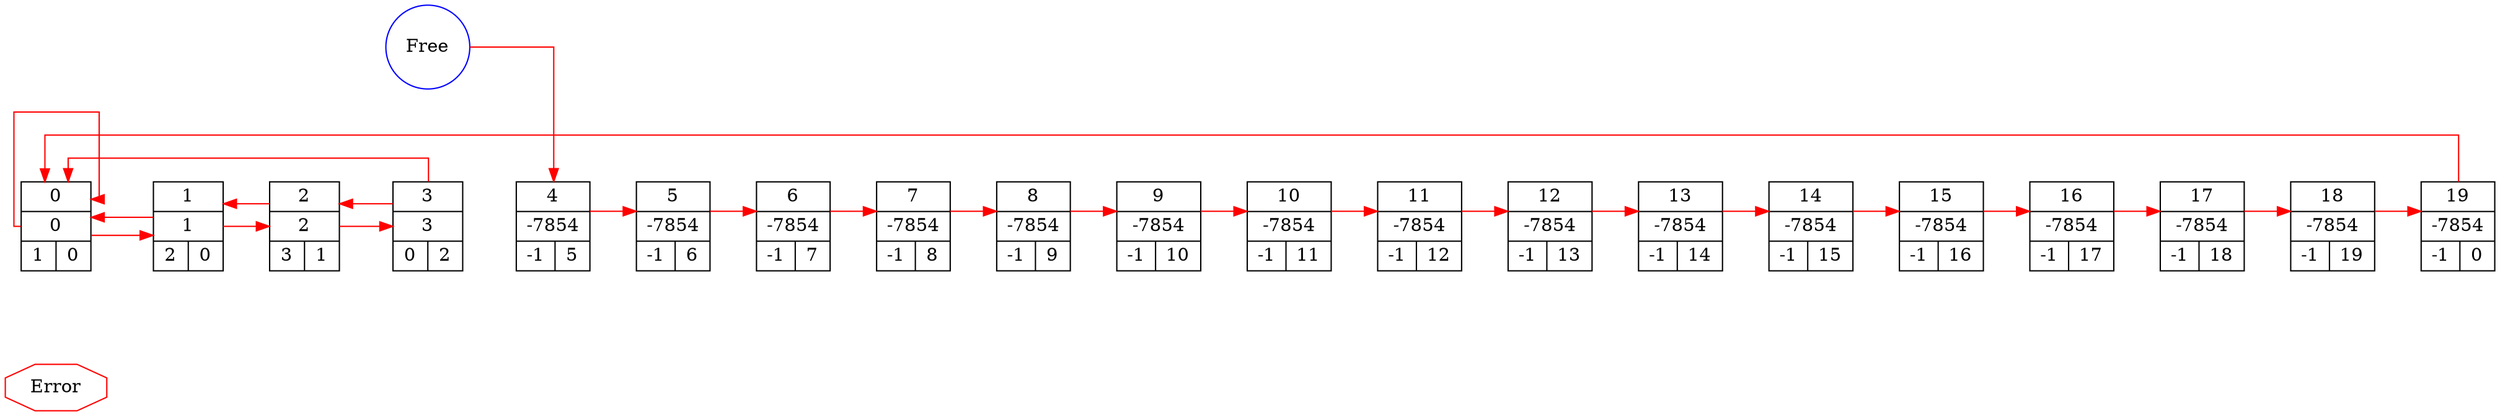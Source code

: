 digraph G{
   rankdir=LR;
   splines=ortho;
   nodesep=1;
   LE[shape="octagon", color="red", label="Error"];
   F[shape="circle", color="blue", label="Free"];
   L0[shape="record", label=" 0 | 0 | {<lp0> 1 | <ln0> 0}"];
   L1[shape="record", label=" 1 | 1 | {<lp1> 2 | <ln1> 0}"];
   L2[shape="record", label=" 2 | 2 | {<lp2> 3 | <ln2> 1}"];
   L3[shape="record", label=" 3 | 3 | {<lp3> 0 | <ln3> 2}"];
   L4[shape="record", label=" 4 | -7854 | {<lp4> -1 | <ln4> 5}"];
   L5[shape="record", label=" 5 | -7854 | {<lp5> -1 | <ln5> 6}"];
   L6[shape="record", label=" 6 | -7854 | {<lp6> -1 | <ln6> 7}"];
   L7[shape="record", label=" 7 | -7854 | {<lp7> -1 | <ln7> 8}"];
   L8[shape="record", label=" 8 | -7854 | {<lp8> -1 | <ln8> 9}"];
   L9[shape="record", label=" 9 | -7854 | {<lp9> -1 | <ln9> 10}"];
   L10[shape="record", label=" 10 | -7854 | {<lp10> -1 | <ln10> 11}"];
   L11[shape="record", label=" 11 | -7854 | {<lp11> -1 | <ln11> 12}"];
   L12[shape="record", label=" 12 | -7854 | {<lp12> -1 | <ln12> 13}"];
   L13[shape="record", label=" 13 | -7854 | {<lp13> -1 | <ln13> 14}"];
   L14[shape="record", label=" 14 | -7854 | {<lp14> -1 | <ln14> 15}"];
   L15[shape="record", label=" 15 | -7854 | {<lp15> -1 | <ln15> 16}"];
   L16[shape="record", label=" 16 | -7854 | {<lp16> -1 | <ln16> 17}"];
   L17[shape="record", label=" 17 | -7854 | {<lp17> -1 | <ln17> 18}"];
   L18[shape="record", label=" 18 | -7854 | {<lp18> -1 | <ln18> 19}"];
   L19[shape="record", label=" 19 | -7854 | {<lp19> -1 | <ln19> 0}"];
L0->L1[color="black", weight=1000, style="invis"];
L1->L2[color="black", weight=1000, style="invis"];
L2->L3[color="black", weight=1000, style="invis"];
L3->L4[color="black", weight=1000, style="invis"];
L4->L5[color="black", weight=1000, style="invis"];
L5->L6[color="black", weight=1000, style="invis"];
L6->L7[color="black", weight=1000, style="invis"];
L7->L8[color="black", weight=1000, style="invis"];
L8->L9[color="black", weight=1000, style="invis"];
L9->L10[color="black", weight=1000, style="invis"];
L10->L11[color="black", weight=1000, style="invis"];
L11->L12[color="black", weight=1000, style="invis"];
L12->L13[color="black", weight=1000, style="invis"];
L13->L14[color="black", weight=1000, style="invis"];
L14->L15[color="black", weight=1000, style="invis"];
L15->L16[color="black", weight=1000, style="invis"];
L16->L17[color="black", weight=1000, style="invis"];
L17->L18[color="black", weight=1000, style="invis"];
L18->L19[color="black", weight=1000, style="invis"];
L0->L0[color="red", constraint=false];
L0->L1[color="red", constraint=false];
L1->L0[color="red", constraint=false];
L1->L2[color="red", constraint=false];
L2->L1[color="red", constraint=false];
L2->L3[color="red", constraint=false];
L3->L2[color="red", constraint=false];
L3->L0[color="red", constraint=false];
L4->L5[color="red", constraint=false];
L5->L6[color="red", constraint=false];
L6->L7[color="red", constraint=false];
L7->L8[color="red", constraint=false];
L8->L9[color="red", constraint=false];
L9->L10[color="red", constraint=false];
L10->L11[color="red", constraint=false];
L11->L12[color="red", constraint=false];
L12->L13[color="red", constraint=false];
L13->L14[color="red", constraint=false];
L14->L15[color="red", constraint=false];
L15->L16[color="red", constraint=false];
L16->L17[color="red", constraint=false];
L17->L18[color="red", constraint=false];
L18->L19[color="red", constraint=false];
L19->L0[color="red", constraint=false];
F->L4[color="red"]}